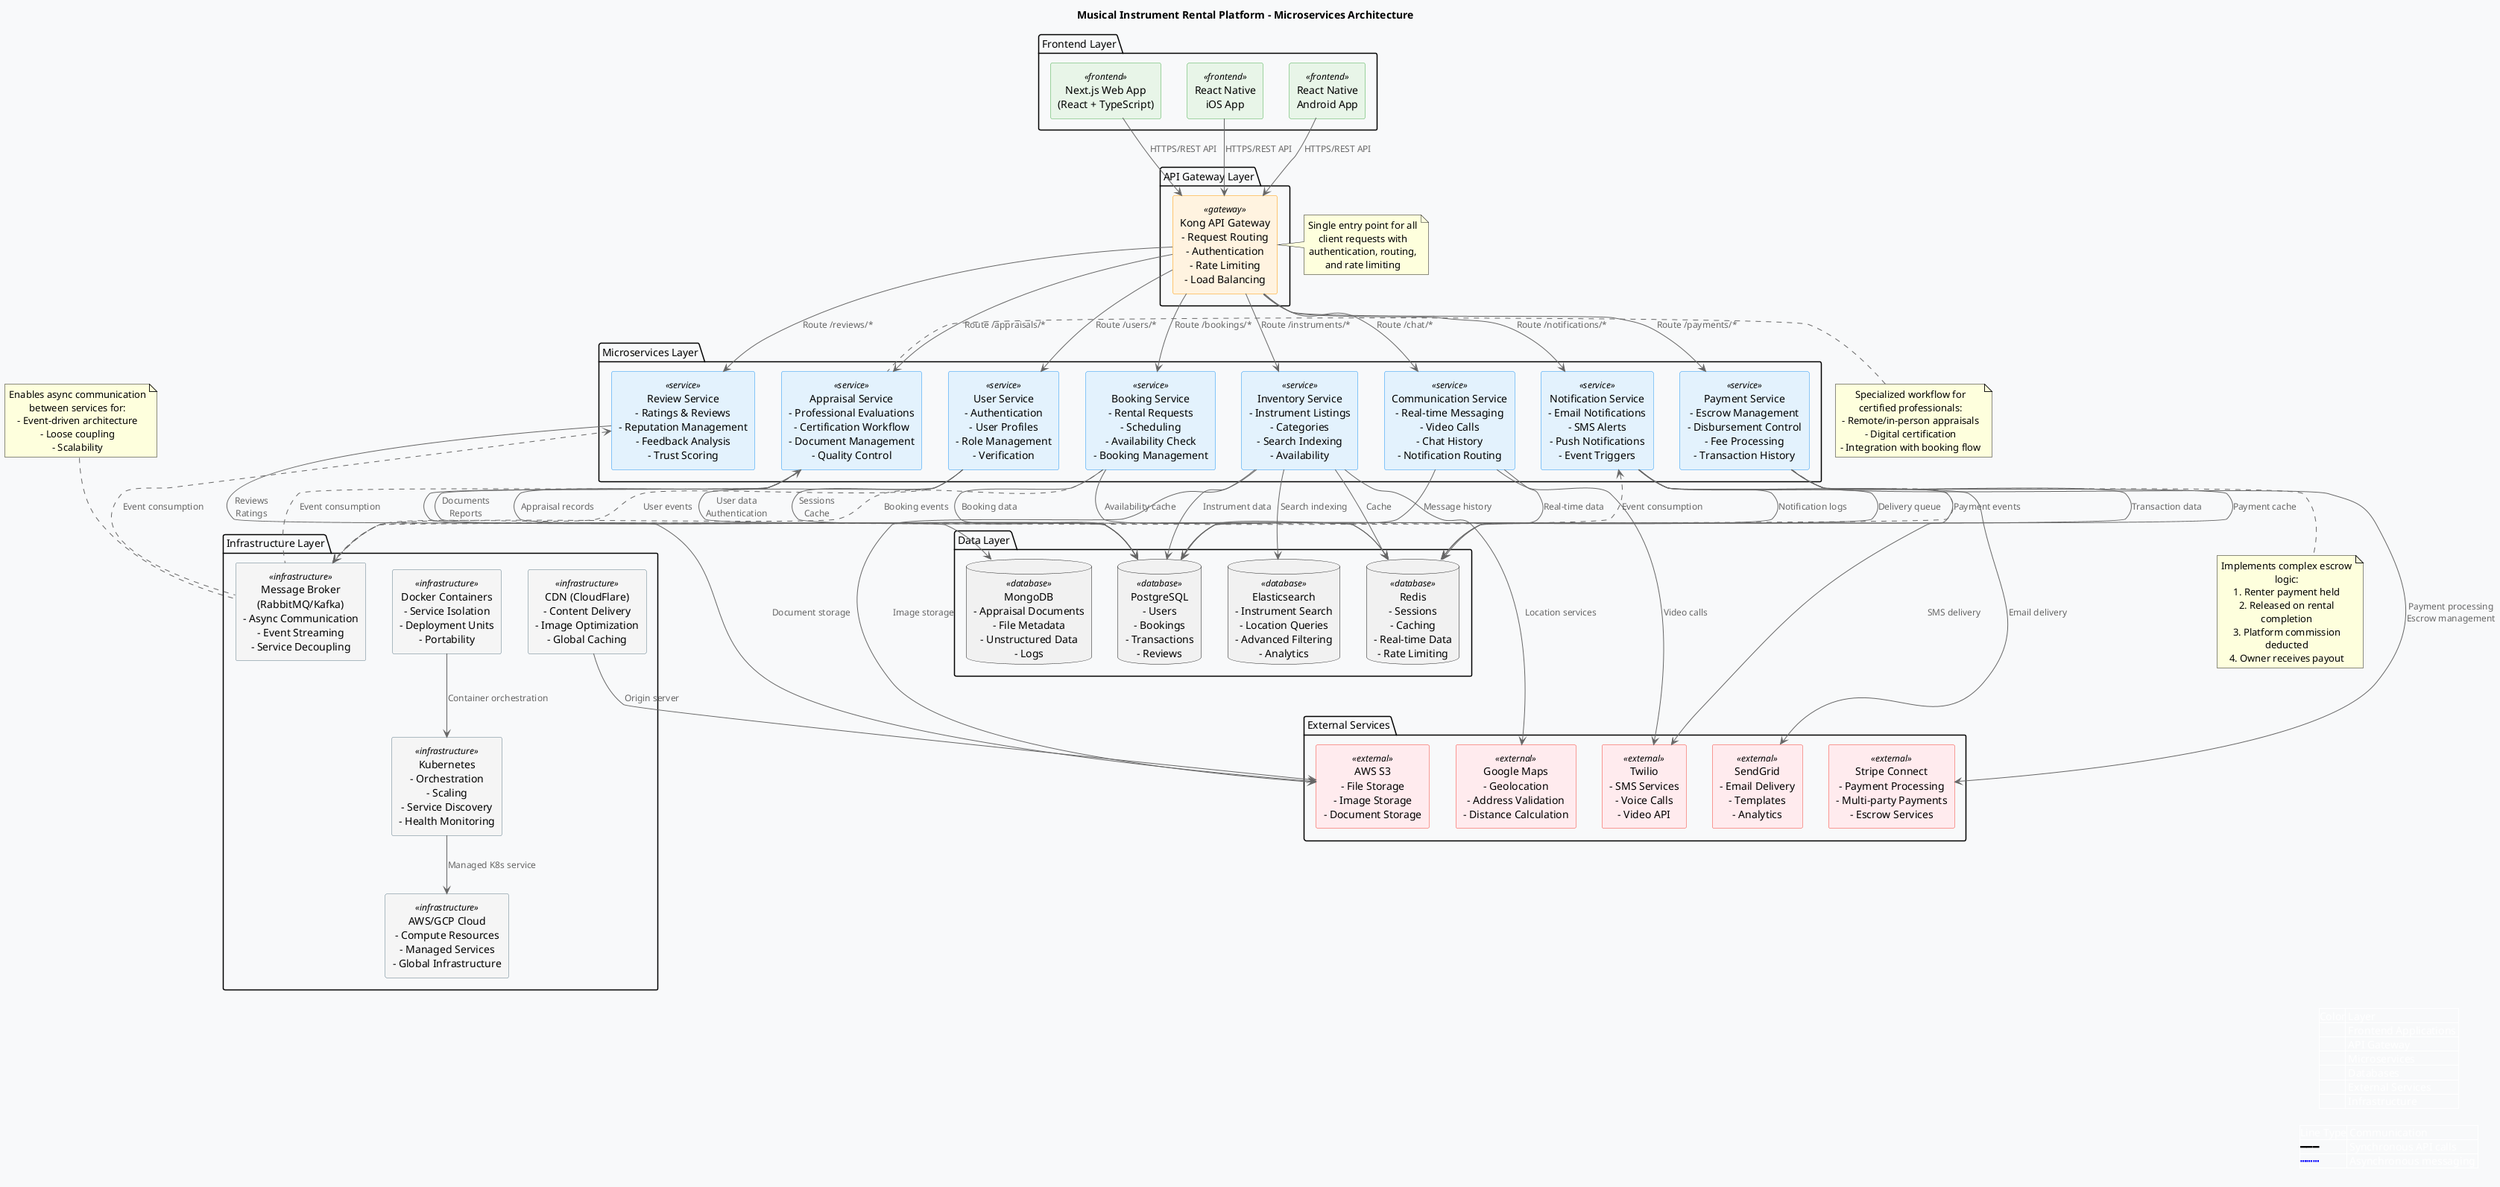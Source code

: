 @startuml
!include <C4/C4_Component>

title Musical Instrument Rental Platform - Microservices Architecture

skinparam backgroundColor #F8F9FA
skinparam componentStyle rectangle

' Define colors for different layers
skinparam rectangle {
    BackgroundColor<<frontend>> #E8F5E8
    BorderColor<<frontend>> #4CAF50
    BackgroundColor<<gateway>> #FFF3E0
    BorderColor<<gateway>> #FF9800
    BackgroundColor<<service>> #E3F2FD
    BorderColor<<service>> #2196F3
    BackgroundColor<<database>> #F3E5F5
    BorderColor<<database>> #9C27B0
    BackgroundColor<<external>> #FFEBEE
    BorderColor<<external>> #F44336
    BackgroundColor<<infrastructure>> #F5F5F5
    BorderColor<<infrastructure>> #607D8B
}

' Frontend Layer
package "Frontend Layer" {
    rectangle "Next.js Web App\n(React + TypeScript)" as WebApp <<frontend>>
    rectangle "React Native\niOS App" as iOSApp <<frontend>>
    rectangle "React Native\nAndroid App" as AndroidApp <<frontend>>
}

' API Gateway Layer
package "API Gateway Layer" {
    rectangle "Kong API Gateway\n- Request Routing\n- Authentication\n- Rate Limiting\n- Load Balancing" as APIGateway <<gateway>>
}

' Microservices Layer
package "Microservices Layer" {
    rectangle "User Service\n- Authentication\n- User Profiles\n- Role Management\n- Verification" as UserService <<service>>
    
    rectangle "Inventory Service\n- Instrument Listings\n- Categories\n- Search Indexing\n- Availability" as InventoryService <<service>>
    
    rectangle "Booking Service\n- Rental Requests\n- Scheduling\n- Availability Check\n- Booking Management" as BookingService <<service>>
    
    rectangle "Appraisal Service\n- Professional Evaluations\n- Certification Workflow\n- Document Management\n- Quality Control" as AppraisalService <<service>>
    
    rectangle "Payment Service\n- Escrow Management\n- Disbursement Control\n- Fee Processing\n- Transaction History" as PaymentService <<service>>
    
    rectangle "Communication Service\n- Real-time Messaging\n- Video Calls\n- Chat History\n- Notification Routing" as CommunicationService <<service>>
    
    rectangle "Review Service\n- Ratings & Reviews\n- Reputation Management\n- Feedback Analysis\n- Trust Scoring" as ReviewService <<service>>
    
    rectangle "Notification Service\n- Email Notifications\n- SMS Alerts\n- Push Notifications\n- Event Triggers" as NotificationService <<service>>
}

' Data Layer
package "Data Layer" {
    database "PostgreSQL\n- Users\n- Bookings\n- Transactions\n- Reviews" as PostgresDB <<database>>
    
    database "Redis\n- Sessions\n- Caching\n- Real-time Data\n- Rate Limiting" as RedisDB <<database>>
    
    database "Elasticsearch\n- Instrument Search\n- Location Queries\n- Advanced Filtering\n- Analytics" as ElasticsearchDB <<database>>
    
    database "MongoDB\n- Appraisal Documents\n- File Metadata\n- Unstructured Data\n- Logs" as MongoDB <<database>>
}

' External Services
package "External Services" {
    rectangle "Stripe Connect\n- Payment Processing\n- Multi-party Payments\n- Escrow Services" as StripeAPI <<external>>
    
    rectangle "AWS S3\n- File Storage\n- Image Storage\n- Document Storage" as S3Storage <<external>>
    
    rectangle "SendGrid\n- Email Delivery\n- Templates\n- Analytics" as SendGridAPI <<external>>
    
    rectangle "Twilio\n- SMS Services\n- Voice Calls\n- Video API" as TwilioAPI <<external>>
    
    rectangle "Google Maps\n- Geolocation\n- Address Validation\n- Distance Calculation" as GoogleMapsAPI <<external>>
}

' Infrastructure Layer
package "Infrastructure Layer" {
    rectangle "Docker Containers\n- Service Isolation\n- Deployment Units\n- Portability" as Docker <<infrastructure>>
    
    rectangle "Kubernetes\n- Orchestration\n- Scaling\n- Service Discovery\n- Health Monitoring" as Kubernetes <<infrastructure>>
    
    rectangle "AWS/GCP Cloud\n- Compute Resources\n- Managed Services\n- Global Infrastructure" as CloudPlatform <<infrastructure>>
    
    rectangle "CDN (CloudFlare)\n- Content Delivery\n- Image Optimization\n- Global Caching" as CDN <<infrastructure>>
    
    rectangle "Message Broker\n(RabbitMQ/Kafka)\n- Async Communication\n- Event Streaming\n- Service Decoupling" as MessageBroker <<infrastructure>>
}

' Frontend to Gateway Connections
WebApp --> APIGateway : HTTPS/REST API
iOSApp --> APIGateway : HTTPS/REST API
AndroidApp --> APIGateway : HTTPS/REST API

' Gateway to Services Connections
APIGateway --> UserService : Route /users/*
APIGateway --> InventoryService : Route /instruments/*
APIGateway --> BookingService : Route /bookings/*
APIGateway --> AppraisalService : Route /appraisals/*
APIGateway --> PaymentService : Route /payments/*
APIGateway --> CommunicationService : Route /chat/*
APIGateway --> ReviewService : Route /reviews/*
APIGateway --> NotificationService : Route /notifications/*

' Service to Database Connections
UserService --> PostgresDB : User data\nAuthentication
UserService --> RedisDB : Sessions\nCache

InventoryService --> PostgresDB : Instrument data
InventoryService --> ElasticsearchDB : Search indexing
InventoryService --> RedisDB : Cache

BookingService --> PostgresDB : Booking data
BookingService --> RedisDB : Availability cache

AppraisalService --> PostgresDB : Appraisal records
AppraisalService --> MongoDB : Documents\nReports

PaymentService --> PostgresDB : Transaction data
PaymentService --> RedisDB : Payment cache

CommunicationService --> PostgresDB : Message history
CommunicationService --> RedisDB : Real-time data

ReviewService --> PostgresDB : Reviews\nRatings

NotificationService --> PostgresDB : Notification logs
NotificationService --> RedisDB : Delivery queue

' Service to External API Connections
PaymentService --> StripeAPI : Payment processing\nEscrow management
InventoryService --> S3Storage : Image storage
AppraisalService --> S3Storage : Document storage
NotificationService --> SendGridAPI : Email delivery
NotificationService --> TwilioAPI : SMS delivery
CommunicationService --> TwilioAPI : Video calls
InventoryService --> GoogleMapsAPI : Location services

' Inter-service Communication through Message Broker
UserService ..> MessageBroker : User events
BookingService ..> MessageBroker : Booking events
PaymentService ..> MessageBroker : Payment events
NotificationService <.. MessageBroker : Event consumption
ReviewService <.. MessageBroker : Event consumption
AppraisalService <.. MessageBroker : Event consumption

' Infrastructure Dependencies
Docker --> Kubernetes : Container orchestration
Kubernetes --> CloudPlatform : Managed K8s service
CDN --> S3Storage : Origin server

' Notes for key architectural decisions
note right of APIGateway : Single entry point for all\nclient requests with\nauthentication, routing,\nand rate limiting

note bottom of PaymentService : Implements complex escrow logic:\n1. Renter payment held\n2. Released on rental completion\n3. Platform commission deducted\n4. Owner receives payout

note left of AppraisalService : Specialized workflow for\ncertified professionals:\n- Remote/in-person appraisals\n- Digital certification\n- Integration with booking flow

note top of MessageBroker : Enables async communication\nbetween services for:\n- Event-driven architecture\n- Loose coupling\n- Scalability

' Legend
legend right
    |Color| Layer |
    |<color:#E8F5E8>| Frontend Applications |
    |<color:#FFF3E0>| API Gateway |
    |<color:#E3F2FD>| Microservices |
    |<color:#F3E5F5>| Databases |
    |<color:#FFEBEE>| External Services |
    |<color:#F5F5F5>| Infrastructure |
    
    |Line Type| Communication |
    |<color:black>━━━| Synchronous API calls |
    |<color:blue>┅┅┅| Asynchronous messaging |
endlegend

@enduml
